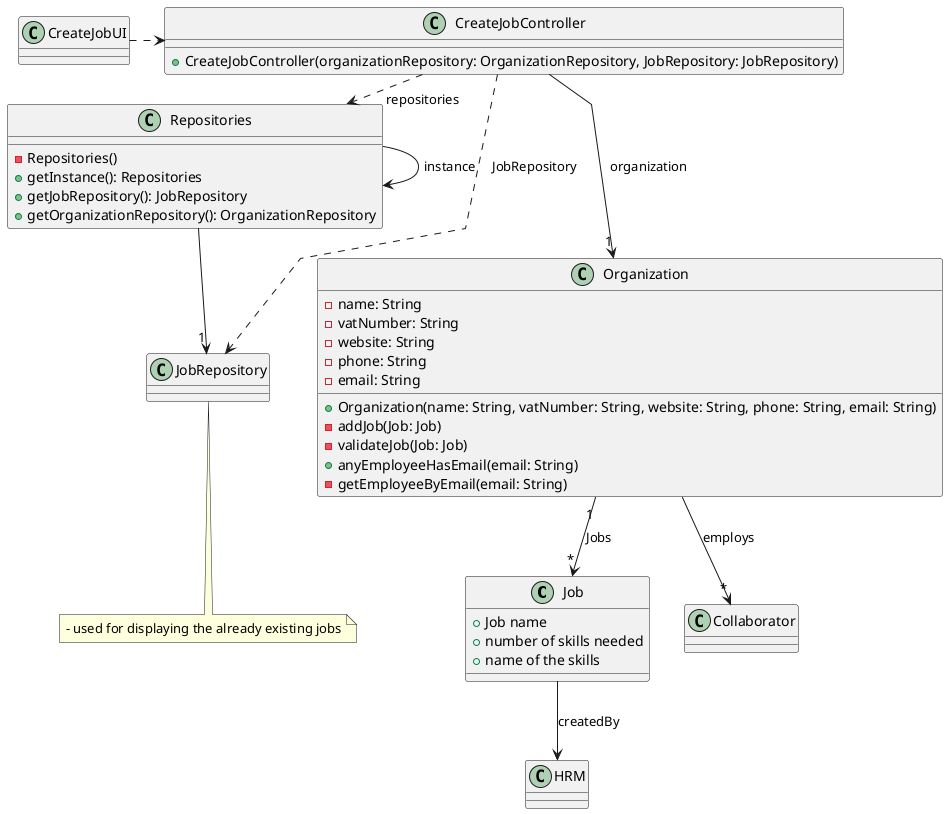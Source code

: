 @startuml
'skinparam monochrome true
skinparam packageStyle rectangle
skinparam shadowing false
skinparam linetype polyline

'class Employee {
'    - name: String
'    - email: String
'    - position: String
'    - phone: String
'}

class Job {
    + Job name
    + number of skills needed
    + name of the skills
}

'class JobCategory {
'    - description: String
'    + JobCategory(description: String)
'}

class Organization {
    - name: String
    - vatNumber: String
    - website: String
    - phone: String
    - email: String
    + Organization(name: String, vatNumber: String, website: String, phone: String, email: String)
    - addJob(Job: Job)
    - validateJob(Job: Job)
    + anyEmployeeHasEmail(email: String)
    - getEmployeeByEmail(email: String)
}

class JobRepository {

}



class Repositories {
    - Repositories()
    + getInstance(): Repositories
    + getJobRepository(): JobRepository
    + getOrganizationRepository(): OrganizationRepository
}

class CreateJobController {
    + CreateJobController(organizationRepository: OrganizationRepository, JobRepository: JobRepository)

}


note bottom of JobRepository
    - used for displaying the already existing jobs
end note

class CreateJobUI {
}

Repositories -> Repositories : instance
CreateJobUI .> CreateJobController
CreateJobController .> Repositories : repositories
Repositories -> "1" JobRepository
CreateJobController ..> JobRepository : JobRepository
CreateJobController --> "1" Organization : organization
Organization "1" --> "*" Job : Jobs
Job --> HRM : createdBy
Organization --> "*" Collaborator : employs
@enduml
